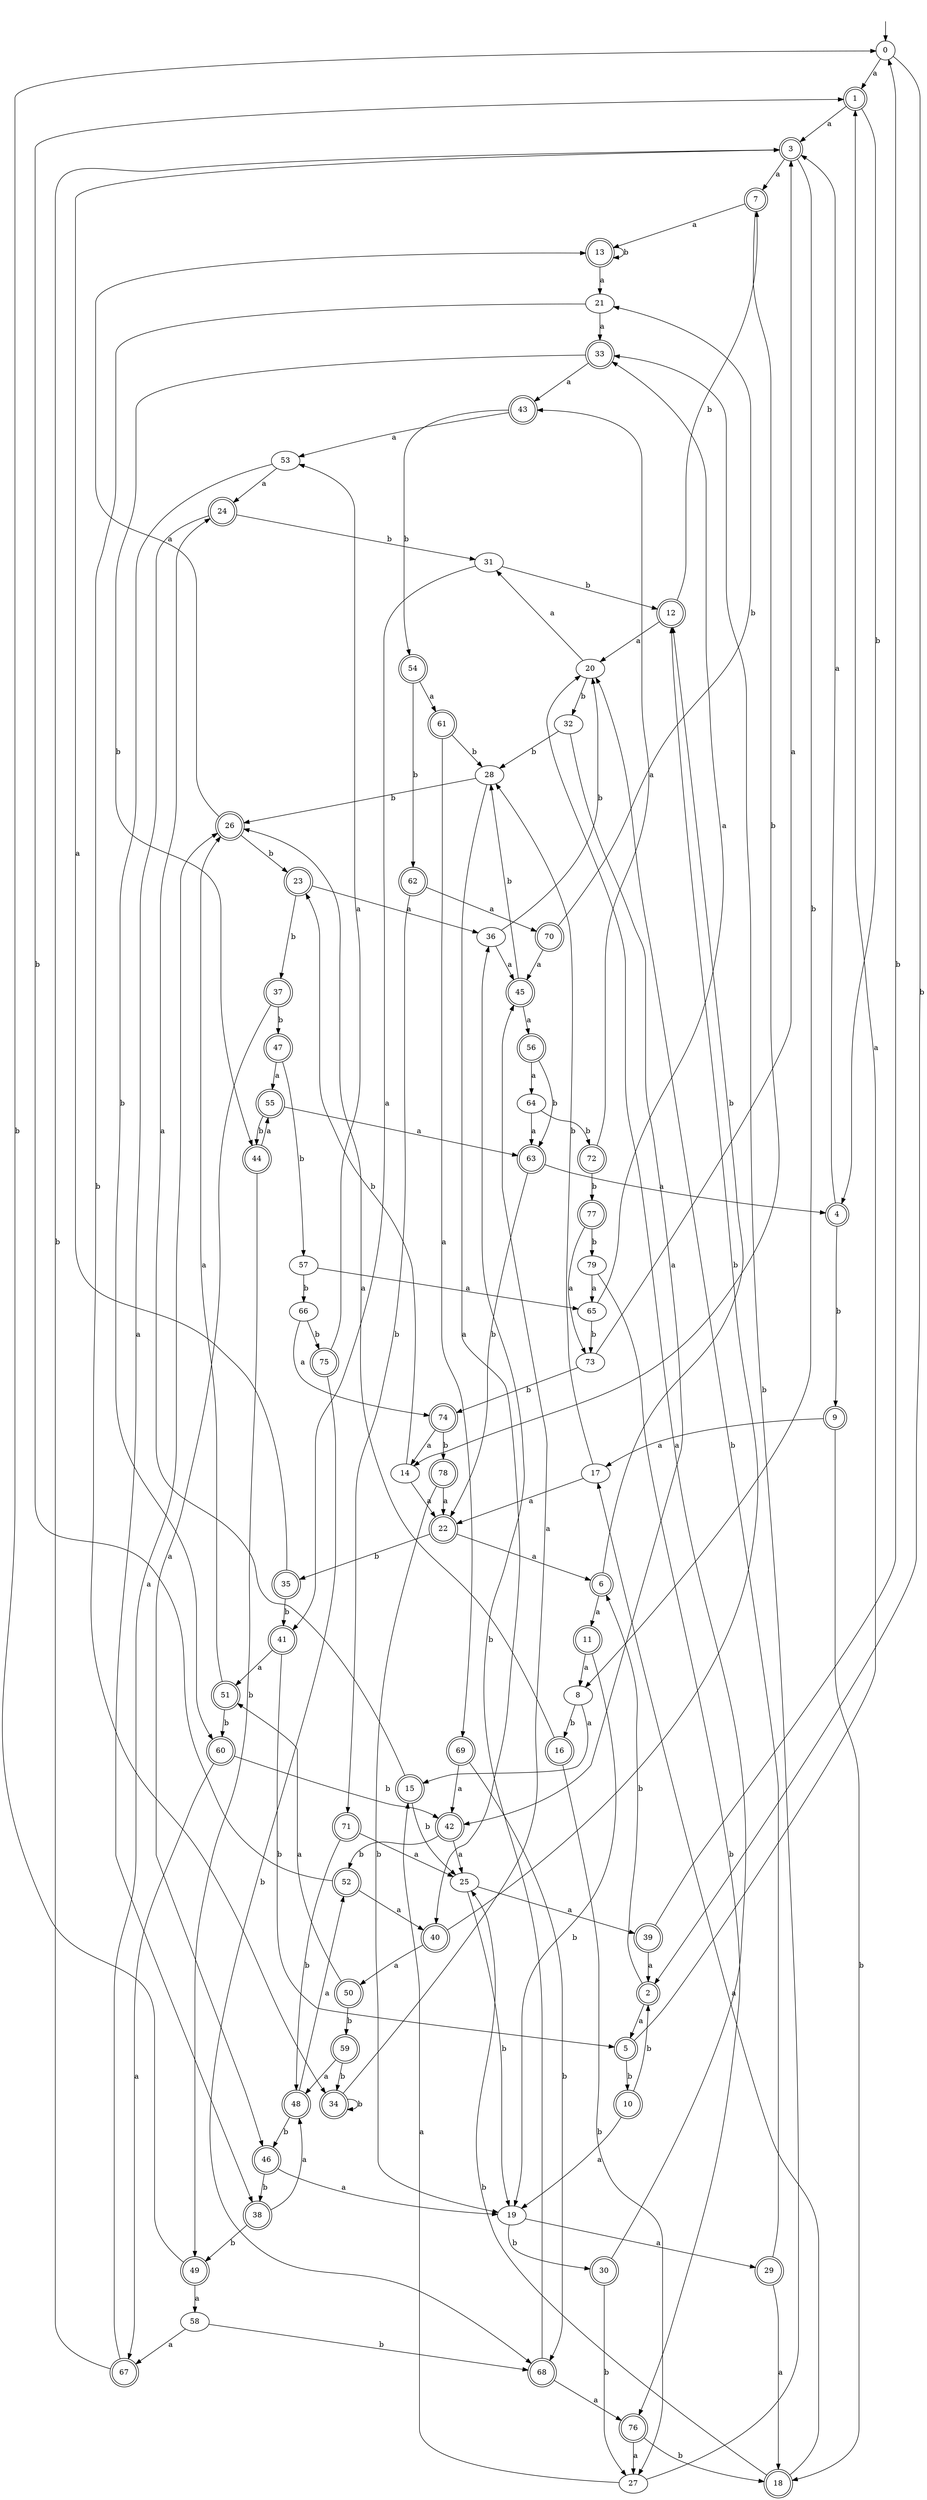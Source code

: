 digraph RandomDFA {
  __start0 [label="", shape=none];
  __start0 -> 0 [label=""];
  0 [shape=circle]
  0 -> 1 [label="a"]
  0 -> 2 [label="b"]
  1 [shape=doublecircle]
  1 -> 3 [label="a"]
  1 -> 4 [label="b"]
  2 [shape=doublecircle]
  2 -> 5 [label="a"]
  2 -> 6 [label="b"]
  3 [shape=doublecircle]
  3 -> 7 [label="a"]
  3 -> 8 [label="b"]
  4 [shape=doublecircle]
  4 -> 3 [label="a"]
  4 -> 9 [label="b"]
  5 [shape=doublecircle]
  5 -> 1 [label="a"]
  5 -> 10 [label="b"]
  6 [shape=doublecircle]
  6 -> 11 [label="a"]
  6 -> 12 [label="b"]
  7 [shape=doublecircle]
  7 -> 13 [label="a"]
  7 -> 14 [label="b"]
  8
  8 -> 15 [label="a"]
  8 -> 16 [label="b"]
  9 [shape=doublecircle]
  9 -> 17 [label="a"]
  9 -> 18 [label="b"]
  10 [shape=doublecircle]
  10 -> 19 [label="a"]
  10 -> 2 [label="b"]
  11 [shape=doublecircle]
  11 -> 8 [label="a"]
  11 -> 19 [label="b"]
  12 [shape=doublecircle]
  12 -> 20 [label="a"]
  12 -> 7 [label="b"]
  13 [shape=doublecircle]
  13 -> 21 [label="a"]
  13 -> 13 [label="b"]
  14
  14 -> 22 [label="a"]
  14 -> 23 [label="b"]
  15 [shape=doublecircle]
  15 -> 24 [label="a"]
  15 -> 25 [label="b"]
  16 [shape=doublecircle]
  16 -> 26 [label="a"]
  16 -> 27 [label="b"]
  17
  17 -> 22 [label="a"]
  17 -> 28 [label="b"]
  18 [shape=doublecircle]
  18 -> 17 [label="a"]
  18 -> 25 [label="b"]
  19
  19 -> 29 [label="a"]
  19 -> 30 [label="b"]
  20
  20 -> 31 [label="a"]
  20 -> 32 [label="b"]
  21
  21 -> 33 [label="a"]
  21 -> 34 [label="b"]
  22 [shape=doublecircle]
  22 -> 6 [label="a"]
  22 -> 35 [label="b"]
  23 [shape=doublecircle]
  23 -> 36 [label="a"]
  23 -> 37 [label="b"]
  24 [shape=doublecircle]
  24 -> 38 [label="a"]
  24 -> 31 [label="b"]
  25
  25 -> 39 [label="a"]
  25 -> 19 [label="b"]
  26 [shape=doublecircle]
  26 -> 13 [label="a"]
  26 -> 23 [label="b"]
  27
  27 -> 15 [label="a"]
  27 -> 33 [label="b"]
  28
  28 -> 40 [label="a"]
  28 -> 26 [label="b"]
  29 [shape=doublecircle]
  29 -> 18 [label="a"]
  29 -> 20 [label="b"]
  30 [shape=doublecircle]
  30 -> 20 [label="a"]
  30 -> 27 [label="b"]
  31
  31 -> 41 [label="a"]
  31 -> 12 [label="b"]
  32
  32 -> 42 [label="a"]
  32 -> 28 [label="b"]
  33 [shape=doublecircle]
  33 -> 43 [label="a"]
  33 -> 44 [label="b"]
  34 [shape=doublecircle]
  34 -> 45 [label="a"]
  34 -> 34 [label="b"]
  35 [shape=doublecircle]
  35 -> 3 [label="a"]
  35 -> 41 [label="b"]
  36
  36 -> 45 [label="a"]
  36 -> 20 [label="b"]
  37 [shape=doublecircle]
  37 -> 46 [label="a"]
  37 -> 47 [label="b"]
  38 [shape=doublecircle]
  38 -> 48 [label="a"]
  38 -> 49 [label="b"]
  39 [shape=doublecircle]
  39 -> 2 [label="a"]
  39 -> 0 [label="b"]
  40 [shape=doublecircle]
  40 -> 50 [label="a"]
  40 -> 12 [label="b"]
  41 [shape=doublecircle]
  41 -> 51 [label="a"]
  41 -> 5 [label="b"]
  42 [shape=doublecircle]
  42 -> 25 [label="a"]
  42 -> 52 [label="b"]
  43 [shape=doublecircle]
  43 -> 53 [label="a"]
  43 -> 54 [label="b"]
  44 [shape=doublecircle]
  44 -> 55 [label="a"]
  44 -> 49 [label="b"]
  45 [shape=doublecircle]
  45 -> 56 [label="a"]
  45 -> 28 [label="b"]
  46 [shape=doublecircle]
  46 -> 19 [label="a"]
  46 -> 38 [label="b"]
  47 [shape=doublecircle]
  47 -> 55 [label="a"]
  47 -> 57 [label="b"]
  48 [shape=doublecircle]
  48 -> 52 [label="a"]
  48 -> 46 [label="b"]
  49 [shape=doublecircle]
  49 -> 58 [label="a"]
  49 -> 0 [label="b"]
  50 [shape=doublecircle]
  50 -> 51 [label="a"]
  50 -> 59 [label="b"]
  51 [shape=doublecircle]
  51 -> 26 [label="a"]
  51 -> 60 [label="b"]
  52 [shape=doublecircle]
  52 -> 40 [label="a"]
  52 -> 1 [label="b"]
  53
  53 -> 24 [label="a"]
  53 -> 60 [label="b"]
  54 [shape=doublecircle]
  54 -> 61 [label="a"]
  54 -> 62 [label="b"]
  55 [shape=doublecircle]
  55 -> 63 [label="a"]
  55 -> 44 [label="b"]
  56 [shape=doublecircle]
  56 -> 64 [label="a"]
  56 -> 63 [label="b"]
  57
  57 -> 65 [label="a"]
  57 -> 66 [label="b"]
  58
  58 -> 67 [label="a"]
  58 -> 68 [label="b"]
  59 [shape=doublecircle]
  59 -> 48 [label="a"]
  59 -> 34 [label="b"]
  60 [shape=doublecircle]
  60 -> 67 [label="a"]
  60 -> 42 [label="b"]
  61 [shape=doublecircle]
  61 -> 69 [label="a"]
  61 -> 28 [label="b"]
  62 [shape=doublecircle]
  62 -> 70 [label="a"]
  62 -> 71 [label="b"]
  63 [shape=doublecircle]
  63 -> 4 [label="a"]
  63 -> 22 [label="b"]
  64
  64 -> 63 [label="a"]
  64 -> 72 [label="b"]
  65
  65 -> 33 [label="a"]
  65 -> 73 [label="b"]
  66
  66 -> 74 [label="a"]
  66 -> 75 [label="b"]
  67 [shape=doublecircle]
  67 -> 26 [label="a"]
  67 -> 3 [label="b"]
  68 [shape=doublecircle]
  68 -> 76 [label="a"]
  68 -> 36 [label="b"]
  69 [shape=doublecircle]
  69 -> 42 [label="a"]
  69 -> 68 [label="b"]
  70 [shape=doublecircle]
  70 -> 45 [label="a"]
  70 -> 21 [label="b"]
  71 [shape=doublecircle]
  71 -> 25 [label="a"]
  71 -> 48 [label="b"]
  72 [shape=doublecircle]
  72 -> 43 [label="a"]
  72 -> 77 [label="b"]
  73
  73 -> 3 [label="a"]
  73 -> 74 [label="b"]
  74 [shape=doublecircle]
  74 -> 14 [label="a"]
  74 -> 78 [label="b"]
  75 [shape=doublecircle]
  75 -> 53 [label="a"]
  75 -> 68 [label="b"]
  76 [shape=doublecircle]
  76 -> 27 [label="a"]
  76 -> 18 [label="b"]
  77 [shape=doublecircle]
  77 -> 73 [label="a"]
  77 -> 79 [label="b"]
  78 [shape=doublecircle]
  78 -> 22 [label="a"]
  78 -> 19 [label="b"]
  79
  79 -> 65 [label="a"]
  79 -> 76 [label="b"]
}
